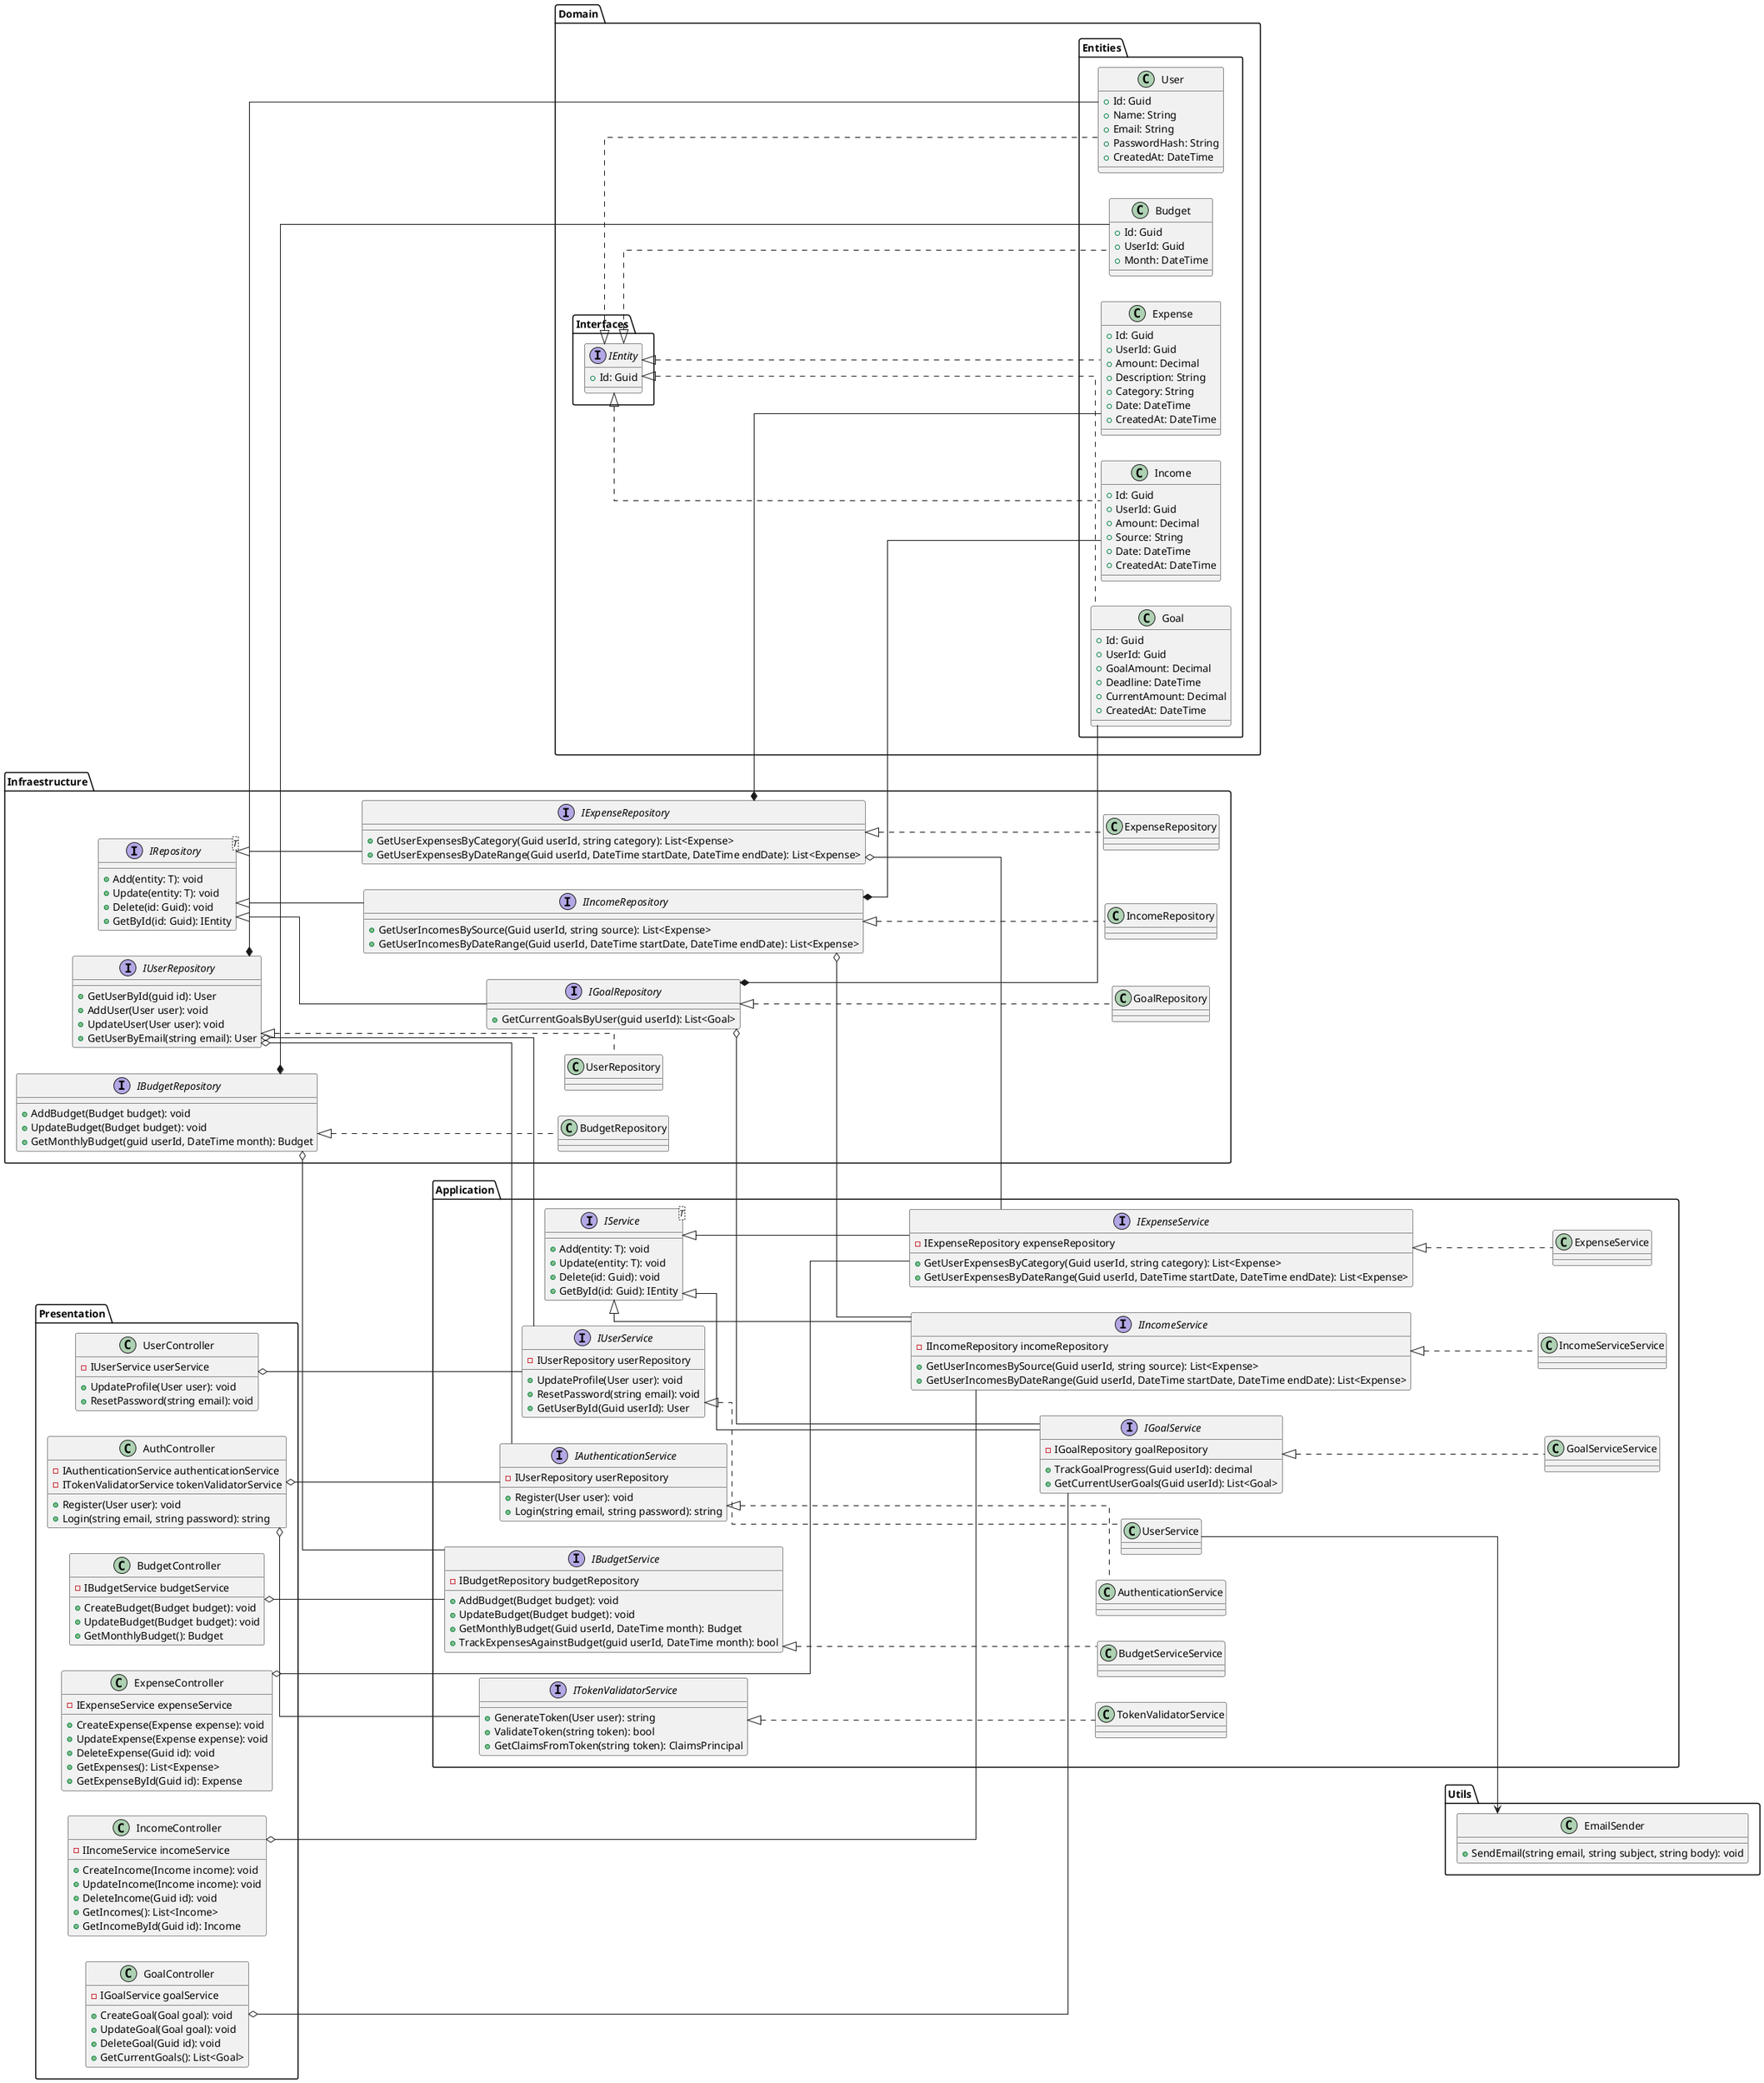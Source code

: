 @startuml ExpenseTrackerGroup4

left to right direction

skinparam linetype ortho

!define ENTITY class
!define SERVICE interface
!define REPOSITORY interface
!define CONTROLLER class

package Domain {
    package Interfaces {
        interface IEntity {
            + Id: Guid
        }
    }

    package Entities {
        ENTITY User {
            + Id: Guid
            + Name: String
            + Email: String
            + PasswordHash: String
            + CreatedAt: DateTime
        }

        ENTITY Expense {
            + Id: Guid
            + UserId: Guid
            + Amount: Decimal
            + Description: String
            + Category: String
            + Date: DateTime
            + CreatedAt: DateTime
        }

        ENTITY Income {
            + Id: Guid
            + UserId: Guid
            + Amount: Decimal
            + Source: String
            + Date: DateTime
            + CreatedAt: DateTime
        }

        ENTITY Budget {
            + Id: Guid
            + UserId: Guid
            + Month: DateTime
        }

        ENTITY Goal {
            + Id: Guid
            + UserId: Guid
            + GoalAmount: Decimal
            + Deadline: DateTime
            + CurrentAmount: Decimal
            + CreatedAt: DateTime
        }
    }

    Interfaces.IEntity <|.. Entities.User
    Interfaces.IEntity <|.. Entities.Expense
    Interfaces.IEntity <|.. Entities.Income
    Interfaces.IEntity <|.. Entities.Budget
    Interfaces.IEntity <|.. Entities.Goal
}

package Application {
    interface IService <T>{    
        + Add(entity: T): void
        + Update(entity: T): void
        + Delete(id: Guid): void
        + GetById(id: Guid): IEntity
    }

    class AuthenticationService implements IAuthenticationService
    class UserService implements IUserService
    class ExpenseService implements IExpenseService
    class IncomeServiceService implements IIncomeService
    class BudgetServiceService implements IBudgetService
    class GoalServiceService implements IGoalService
    class TokenValidatorService implements ITokenValidatorService

    SERVICE IAuthenticationService {
        - IUserRepository userRepository
        
        + Register(User user): void
        + Login(string email, string password): string
    }

    SERVICE ITokenValidatorService {
        + GenerateToken(User user): string
        + ValidateToken(string token): bool
        + GetClaimsFromToken(string token): ClaimsPrincipal
    }

    SERVICE IUserService {
        - IUserRepository userRepository

        + UpdateProfile(User user): void
        + ResetPassword(string email): void
        + GetUserById(Guid userId): User
    }

    SERVICE IExpenseService implements IService {
        - IExpenseRepository expenseRepository

        + GetUserExpensesByCategory(Guid userId, string category): List<Expense>
        + GetUserExpensesByDateRange(Guid userId, DateTime startDate, DateTime endDate): List<Expense>
    } 

    SERVICE IIncomeService implements IService {
        - IIncomeRepository incomeRepository

        + GetUserIncomesBySource(Guid userId, string source): List<Expense>
        + GetUserIncomesByDateRange(Guid userId, DateTime startDate, DateTime endDate): List<Expense>
    }

    SERVICE IBudgetService {
        - IBudgetRepository budgetRepository

        + AddBudget(Budget budget): void
        + UpdateBudget(Budget budget): void
        + GetMonthlyBudget(Guid userId, DateTime month): Budget
        + TrackExpensesAgainstBudget(guid userId, DateTime month): bool
    }

    SERVICE IGoalService implements IService{
        - IGoalRepository goalRepository

        + TrackGoalProgress(Guid userId): decimal
        + GetCurrentUserGoals(Guid userId): List<Goal>
    }
}

package Infraestructure {
    interface IRepository<T> {
        + Add(entity: T): void
        + Update(entity: T): void
        + Delete(id: Guid): void
        + GetById(id: Guid): IEntity
    }
    class UserRepository implements IUserRepository {
    }

    class ExpenseRepository implements IExpenseRepository {
    } 

    class IncomeRepository implements IIncomeRepository {
    }

    class BudgetRepository implements IBudgetRepository {
    }

    class GoalRepository implements IGoalRepository {
    }

    REPOSITORY IUserRepository {
        + GetUserById(guid id): User
        + AddUser(User user): void
        + UpdateUser(User user): void
        + GetUserByEmail(string email): User
    }

    REPOSITORY IExpenseRepository implements IRepository {
        + GetUserExpensesByCategory(Guid userId, string category): List<Expense>
        + GetUserExpensesByDateRange(Guid userId, DateTime startDate, DateTime endDate): List<Expense> 
    } 

    REPOSITORY IIncomeRepository implements IRepository{
        + GetUserIncomesBySource(Guid userId, string source): List<Expense>
        + GetUserIncomesByDateRange(Guid userId, DateTime startDate, DateTime endDate): List<Expense>
    }

    REPOSITORY IBudgetRepository {
        + AddBudget(Budget budget): void
        + UpdateBudget(Budget budget): void
        + GetMonthlyBudget(guid userId, DateTime month): Budget
    }

    REPOSITORY IGoalRepository implements IRepository {
        + GetCurrentGoalsByUser(guid userId): List<Goal>
    }
}

package Presentation {
    CONTROLLER UserController{
        - IUserService userService

        + UpdateProfile(User user): void
        + ResetPassword(string email): void
    }

    CONTROLLER ExpenseController{
        - IExpenseService expenseService

        + CreateExpense(Expense expense): void
        + UpdateExpense(Expense expense): void
        + DeleteExpense(Guid id): void
        + GetExpenses(): List<Expense>
        + GetExpenseById(Guid id): Expense
    }

    CONTROLLER IncomeController{
        - IIncomeService incomeService

        + CreateIncome(Income income): void
        + UpdateIncome(Income income): void
        + DeleteIncome(Guid id): void
        + GetIncomes(): List<Income>
        + GetIncomeById(Guid id): Income
    }

    CONTROLLER BudgetController{
        - IBudgetService budgetService 

        + CreateBudget(Budget budget): void
        + UpdateBudget(Budget budget): void
        + GetMonthlyBudget(): Budget
    }

    CONTROLLER GoalController{
        - IGoalService goalService

        + CreateGoal(Goal goal): void
        + UpdateGoal(Goal goal): void
        + DeleteGoal(Guid id): void
        + GetCurrentGoals(): List<Goal>
    }

    CONTROLLER AuthController{
        - IAuthenticationService authenticationService
        - ITokenValidatorService tokenValidatorService
        
        + Register(User user): void
        + Login(string email, string password): string
    }

    UserController o-- IUserService
    ExpenseController o-- IExpenseService
    IncomeController o-- IIncomeService
    BudgetController o-- IBudgetService
    GoalController o-- IGoalService
    AuthController o-- IAuthenticationService
    AuthController o-- ITokenValidatorService
}

package Utils {
    class EmailSender {
        + SendEmail(string email, string subject, string body): void
    }
}

IUserRepository o-- IUserService
IUserRepository o-- IAuthenticationService
IExpenseRepository o-- IExpenseService
IIncomeRepository o-- IIncomeService
IBudgetRepository o-- IBudgetService
IGoalRepository o-- IGoalService

IUserRepository *-- User
IExpenseRepository *-- Expense
IIncomeRepository *-- Income
IBudgetRepository *-- Budget
IGoalRepository *-- Goal

UserService --> EmailSender

@enduml
